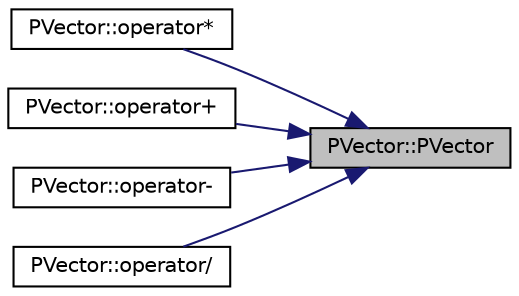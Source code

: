 digraph "PVector::PVector"
{
 // LATEX_PDF_SIZE
  edge [fontname="Helvetica",fontsize="10",labelfontname="Helvetica",labelfontsize="10"];
  node [fontname="Helvetica",fontsize="10",shape=record];
  rankdir="RL";
  Node1 [label="PVector::PVector",height=0.2,width=0.4,color="black", fillcolor="grey75", style="filled", fontcolor="black",tooltip="creates a 2D Point-Vector at (NAN | NAN)"];
  Node1 -> Node2 [dir="back",color="midnightblue",fontsize="10",style="solid",fontname="Helvetica"];
  Node2 [label="PVector::operator*",height=0.2,width=0.4,color="black", fillcolor="white", style="filled",URL="$class_p_vector.html#a5a45ee9fed8cf1d82a7ca6aacf97c83a",tooltip=" "];
  Node1 -> Node3 [dir="back",color="midnightblue",fontsize="10",style="solid",fontname="Helvetica"];
  Node3 [label="PVector::operator+",height=0.2,width=0.4,color="black", fillcolor="white", style="filled",URL="$class_p_vector.html#a3fe1eb9a568e4368e946796d5ec8ece1",tooltip=" "];
  Node1 -> Node4 [dir="back",color="midnightblue",fontsize="10",style="solid",fontname="Helvetica"];
  Node4 [label="PVector::operator-",height=0.2,width=0.4,color="black", fillcolor="white", style="filled",URL="$class_p_vector.html#aa979c11e002713d4fa7d1da1205863e2",tooltip=" "];
  Node1 -> Node5 [dir="back",color="midnightblue",fontsize="10",style="solid",fontname="Helvetica"];
  Node5 [label="PVector::operator/",height=0.2,width=0.4,color="black", fillcolor="white", style="filled",URL="$class_p_vector.html#adbb03e392d72e9380b3dcccc524aef9e",tooltip=" "];
}
